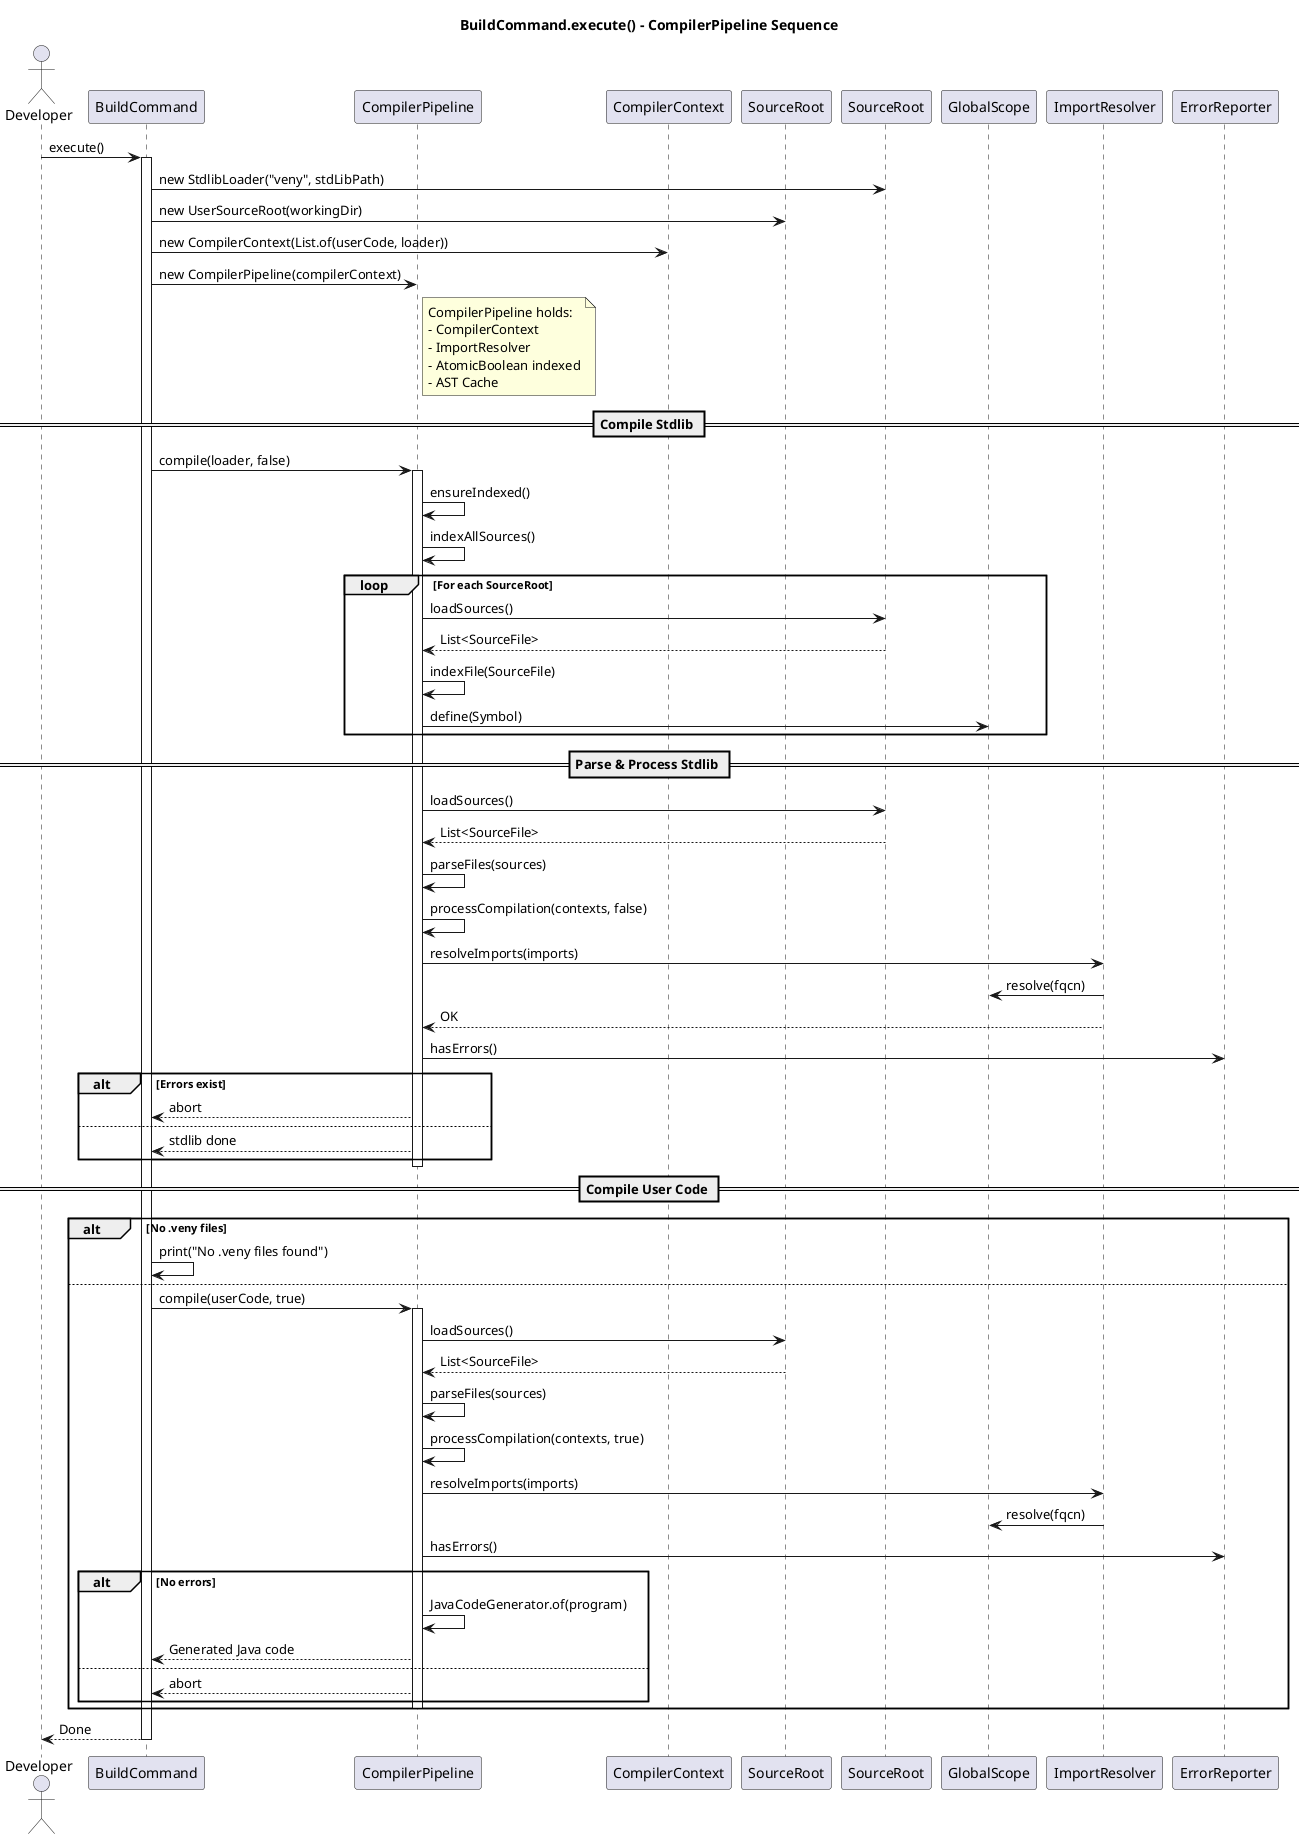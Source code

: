 @startuml
title BuildCommand.execute() - CompilerPipeline Sequence

actor Developer
participant BuildCommand
participant CompilerPipeline
participant CompilerContext
participant SourceRoot as UserSourceRoot
participant SourceRoot as StdlibLoader
participant GlobalScope
participant ImportResolver
participant ErrorReporter

Developer -> BuildCommand: execute()
activate BuildCommand

BuildCommand -> StdlibLoader: new StdlibLoader("veny", stdLibPath)
BuildCommand -> UserSourceRoot: new UserSourceRoot(workingDir)
BuildCommand -> CompilerContext: new CompilerContext(List.of(userCode, loader))
BuildCommand -> CompilerPipeline: new CompilerPipeline(compilerContext)

note right of CompilerPipeline
  CompilerPipeline holds:
  - CompilerContext
  - ImportResolver
  - AtomicBoolean indexed
  - AST Cache
end note

== Compile Stdlib ==
BuildCommand -> CompilerPipeline: compile(loader, false)
activate CompilerPipeline

CompilerPipeline -> CompilerPipeline: ensureIndexed()
CompilerPipeline -> CompilerPipeline: indexAllSources()
loop For each SourceRoot
  CompilerPipeline -> StdlibLoader: loadSources()
  StdlibLoader --> CompilerPipeline: List<SourceFile>
  CompilerPipeline -> CompilerPipeline: indexFile(SourceFile)
  CompilerPipeline -> GlobalScope: define(Symbol)
end loop

== Parse & Process Stdlib ==
CompilerPipeline -> StdlibLoader: loadSources()
StdlibLoader --> CompilerPipeline: List<SourceFile>
CompilerPipeline -> CompilerPipeline: parseFiles(sources)
CompilerPipeline -> CompilerPipeline: processCompilation(contexts, false)

CompilerPipeline -> ImportResolver: resolveImports(imports)
ImportResolver -> GlobalScope: resolve(fqcn)
ImportResolver --> CompilerPipeline: OK

CompilerPipeline -> ErrorReporter: hasErrors()
alt Errors exist
  CompilerPipeline --> BuildCommand: abort
else
  CompilerPipeline --> BuildCommand: stdlib done
end

deactivate CompilerPipeline

== Compile User Code ==
alt No .veny files
  BuildCommand -> BuildCommand: print("No .veny files found")
else
  BuildCommand -> CompilerPipeline: compile(userCode, true)
  activate CompilerPipeline

  CompilerPipeline -> UserSourceRoot: loadSources()
  UserSourceRoot --> CompilerPipeline: List<SourceFile>

  CompilerPipeline -> CompilerPipeline: parseFiles(sources)
  CompilerPipeline -> CompilerPipeline: processCompilation(contexts, true)
  CompilerPipeline -> ImportResolver: resolveImports(imports)
  ImportResolver -> GlobalScope: resolve(fqcn)

  CompilerPipeline -> ErrorReporter: hasErrors()
  alt No errors
    CompilerPipeline -> CompilerPipeline: JavaCodeGenerator.of(program)
    CompilerPipeline --> BuildCommand: Generated Java code
  else
    CompilerPipeline --> BuildCommand: abort
  end
  deactivate CompilerPipeline
end

BuildCommand --> Developer: Done
deactivate BuildCommand
@enduml
